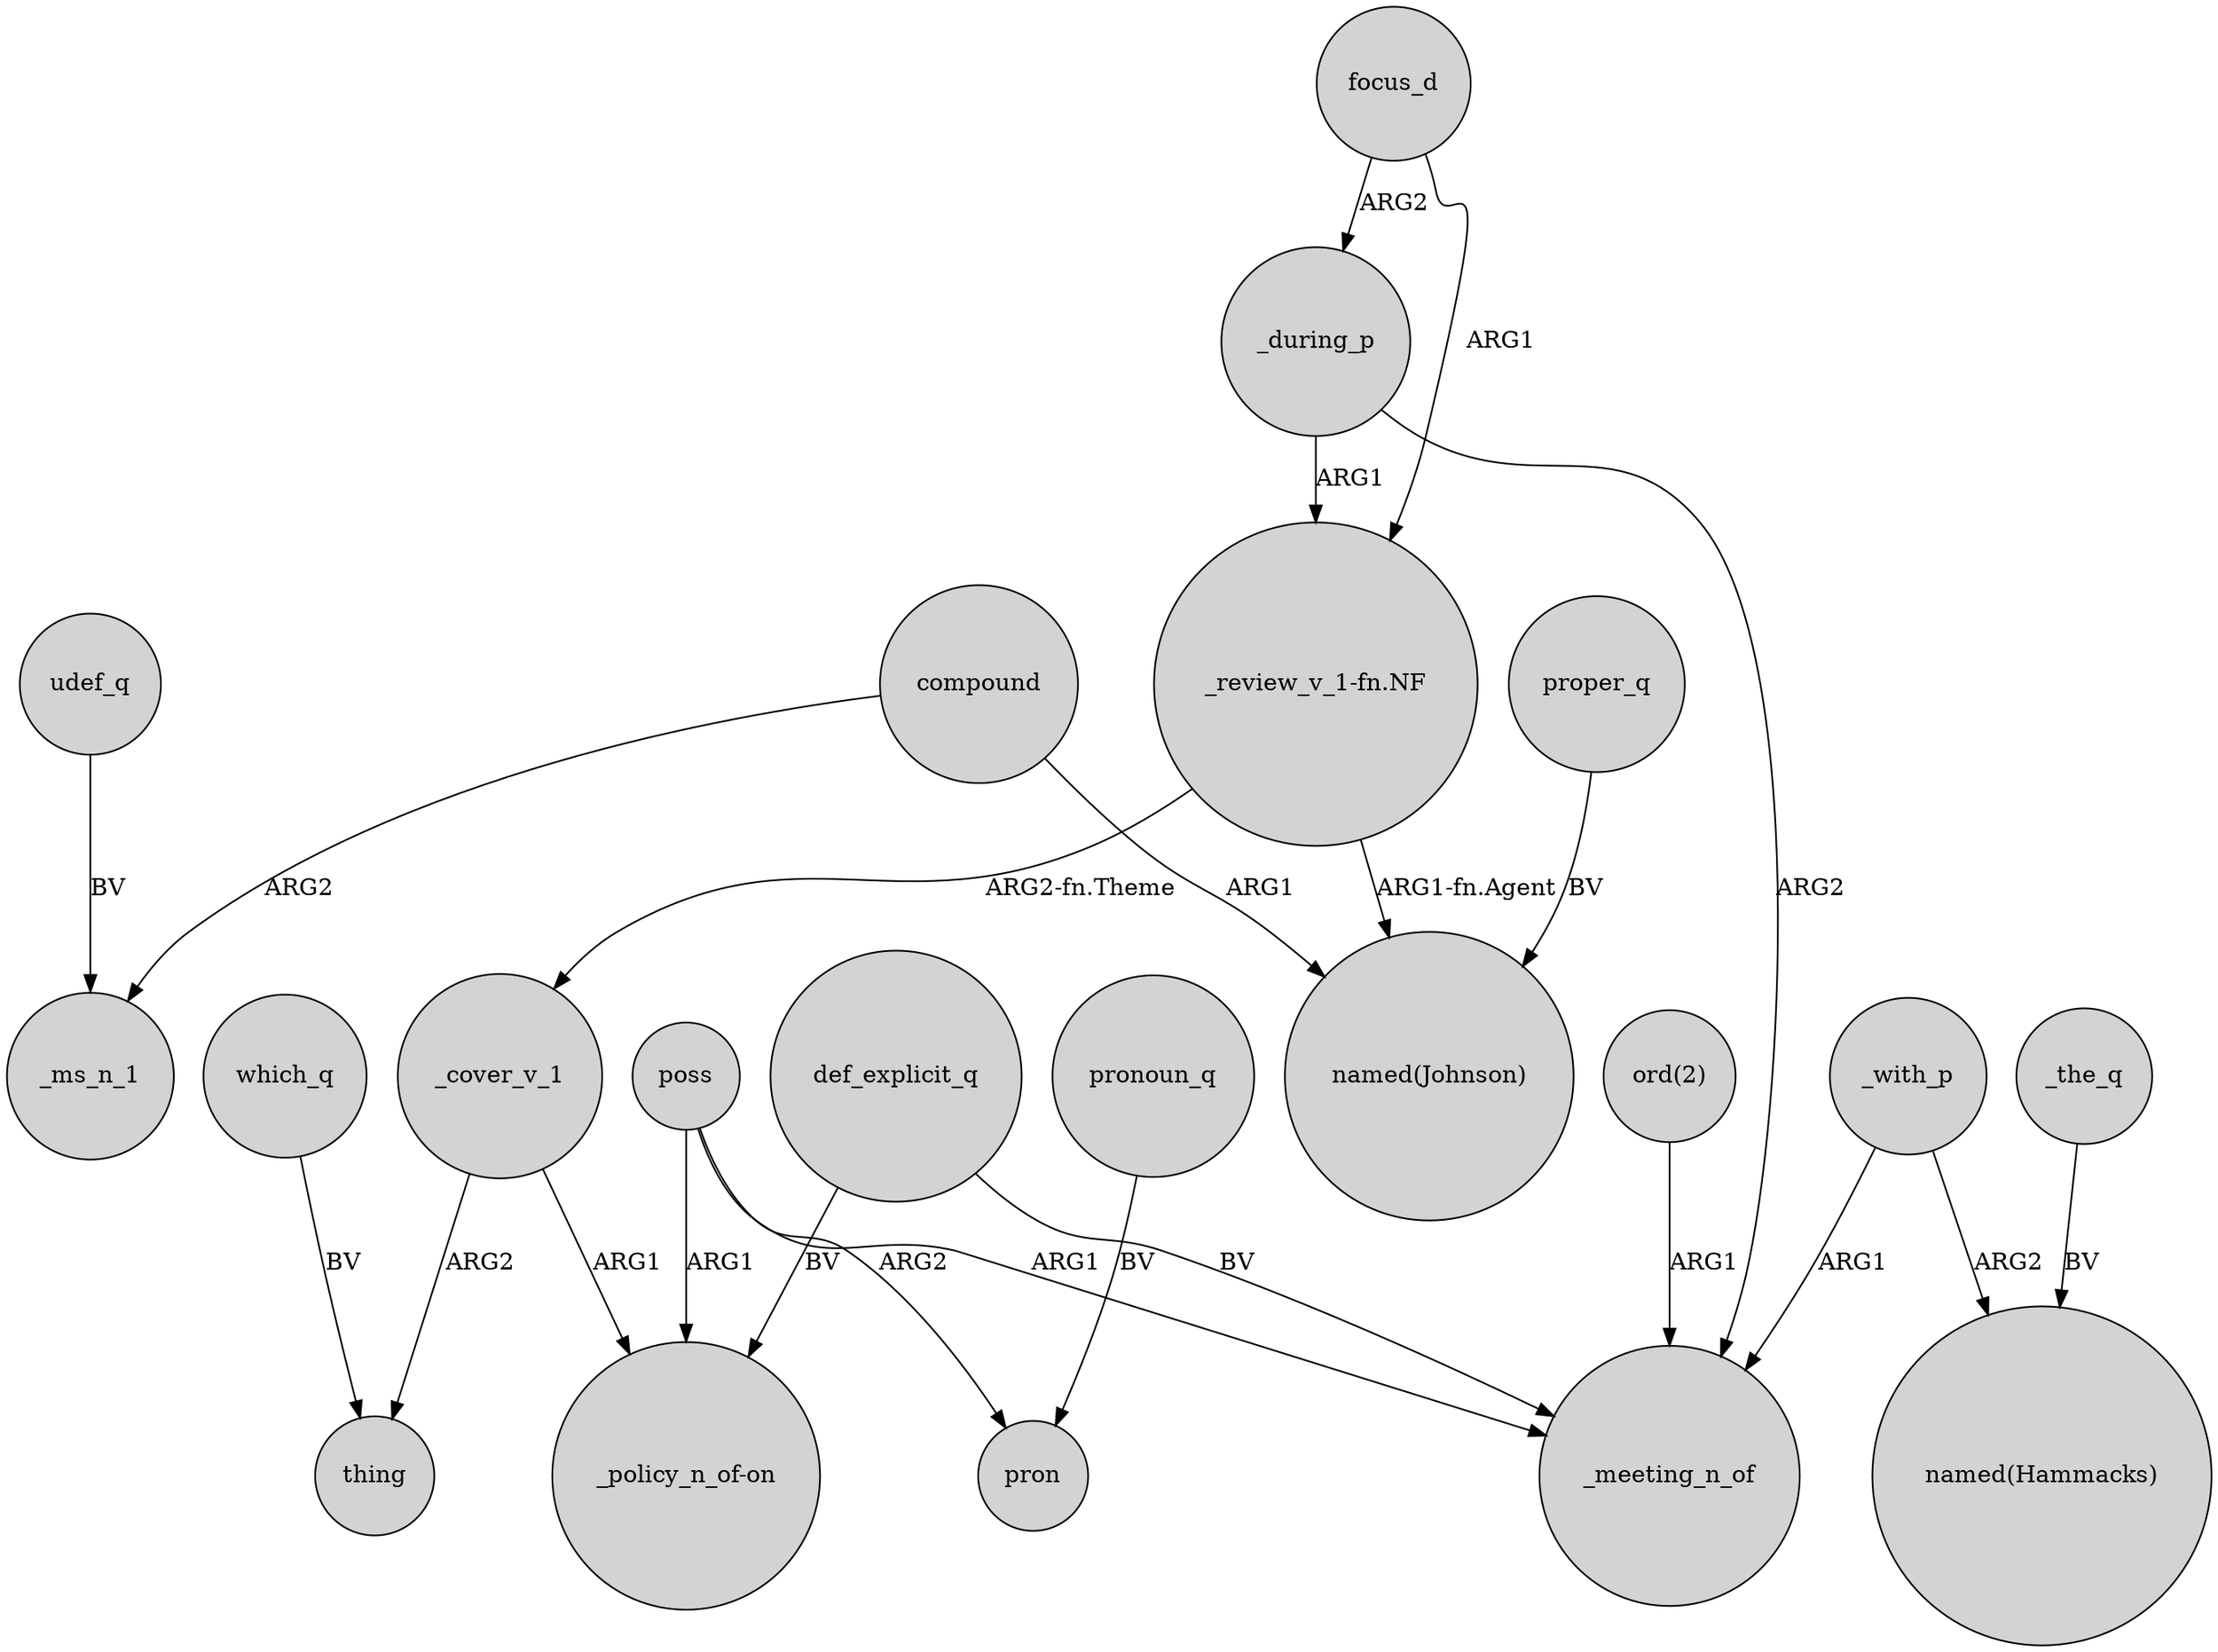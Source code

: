 digraph {
	node [shape=circle style=filled]
	focus_d -> _during_p [label=ARG2]
	"_review_v_1-fn.NF" -> _cover_v_1 [label="ARG2-fn.Theme"]
	poss -> pron [label=ARG2]
	_cover_v_1 -> thing [label=ARG2]
	compound -> "named(Johnson)" [label=ARG1]
	def_explicit_q -> _meeting_n_of [label=BV]
	poss -> "_policy_n_of-on" [label=ARG1]
	_with_p -> "named(Hammacks)" [label=ARG2]
	_during_p -> _meeting_n_of [label=ARG2]
	compound -> _ms_n_1 [label=ARG2]
	def_explicit_q -> "_policy_n_of-on" [label=BV]
	"_review_v_1-fn.NF" -> "named(Johnson)" [label="ARG1-fn.Agent"]
	focus_d -> "_review_v_1-fn.NF" [label=ARG1]
	pronoun_q -> pron [label=BV]
	_the_q -> "named(Hammacks)" [label=BV]
	udef_q -> _ms_n_1 [label=BV]
	proper_q -> "named(Johnson)" [label=BV]
	"ord(2)" -> _meeting_n_of [label=ARG1]
	poss -> _meeting_n_of [label=ARG1]
	_during_p -> "_review_v_1-fn.NF" [label=ARG1]
	_with_p -> _meeting_n_of [label=ARG1]
	_cover_v_1 -> "_policy_n_of-on" [label=ARG1]
	which_q -> thing [label=BV]
}
